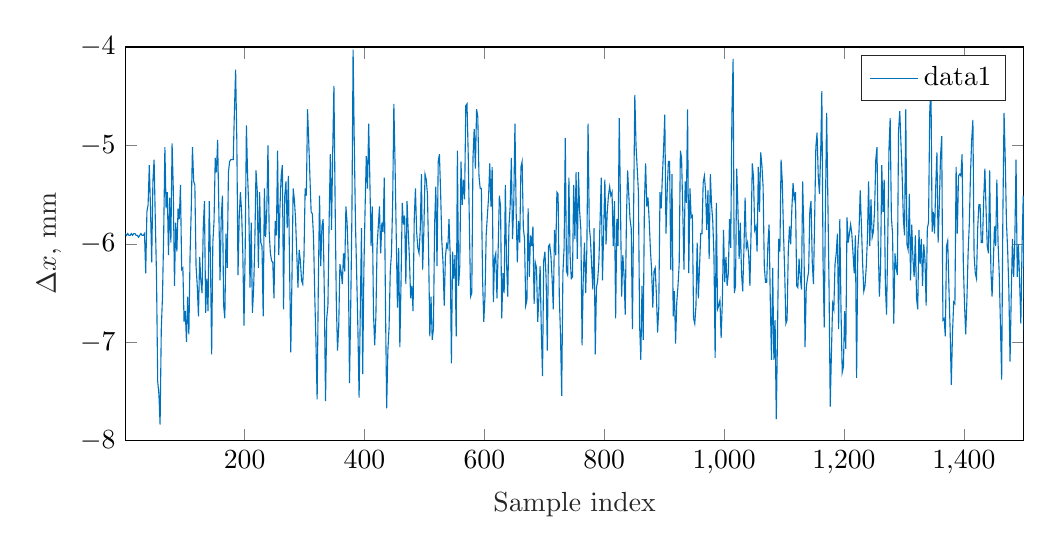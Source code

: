 % This file was created by matlab2tikz.
%
\definecolor{mycolor1}{rgb}{0.0,0.447,0.741}%
%
\begin{tikzpicture}

\begin{axis}[%
width=11.411cm,
height=5cm,
at={(0cm,0cm)},
scale only axis,
xmin=1,
xmax=1500,
xlabel style={font=\color{white!15!black}},
xlabel={Sample index},
ymin=-8,
ymax=-4,
ylabel style={font=\color{white!15!black}},
ylabel={$\Delta x$, mm},
axis background/.style={fill=white},
legend style={legend cell align=left, align=left, draw=white!15!black}
]
\addplot [color=mycolor1]
  table[row sep=crcr]{%
1	-5.896\\
3	-5.914\\
5	-5.896\\
7	-5.914\\
9	-5.914\\
11	-5.896\\
13	-5.914\\
15	-5.896\\
17	-5.896\\
19	-5.914\\
21	-5.914\\
23	-5.933\\
25	-5.914\\
27	-5.896\\
29	-5.914\\
31	-5.914\\
33	-5.896\\
35	-6.299\\
37	-5.676\\
39	-5.603\\
41	-5.2\\
43	-5.64\\
45	-6.189\\
47	-5.365\\
49	-5.145\\
51	-5.75\\
53	-6.317\\
55	-7.397\\
57	-7.526\\
59	-7.837\\
61	-6.866\\
63	-6.537\\
65	-5.896\\
67	-5.017\\
69	-5.64\\
71	-5.475\\
73	-6.116\\
75	-5.53\\
77	-5.988\\
79	-4.98\\
81	-5.438\\
83	-6.427\\
85	-5.786\\
87	-6.079\\
89	-5.64\\
91	-5.75\\
93	-5.402\\
95	-6.262\\
97	-6.244\\
99	-6.793\\
101	-6.683\\
103	-6.995\\
105	-6.537\\
107	-6.921\\
109	-6.116\\
111	-5.64\\
113	-5.017\\
115	-5.365\\
117	-5.402\\
119	-6.226\\
121	-6.427\\
123	-6.738\\
125	-6.134\\
127	-6.372\\
129	-6.5\\
131	-5.841\\
133	-5.566\\
135	-6.702\\
137	-6.354\\
139	-6.683\\
141	-5.566\\
143	-6.152\\
145	-7.123\\
147	-5.988\\
149	-5.768\\
151	-5.127\\
153	-5.273\\
155	-4.944\\
157	-5.658\\
159	-6.372\\
161	-5.731\\
163	-5.511\\
165	-6.628\\
167	-6.757\\
169	-5.896\\
171	-6.244\\
173	-5.273\\
175	-5.164\\
177	-5.145\\
179	-5.145\\
181	-5.145\\
183	-4.651\\
185	-4.23\\
187	-4.944\\
189	-6.317\\
191	-5.731\\
193	-5.475\\
195	-5.676\\
197	-6.097\\
199	-6.83\\
201	-6.042\\
203	-4.797\\
205	-5.31\\
207	-5.64\\
209	-6.445\\
211	-5.786\\
213	-6.702\\
215	-6.464\\
217	-6.006\\
219	-5.255\\
221	-5.457\\
223	-6.244\\
225	-5.475\\
227	-5.988\\
229	-6.024\\
231	-6.738\\
233	-5.438\\
235	-5.933\\
237	-5.658\\
239	-4.999\\
241	-5.878\\
243	-6.097\\
245	-6.171\\
247	-6.189\\
249	-6.555\\
251	-5.768\\
253	-5.914\\
255	-5.054\\
257	-6.116\\
259	-5.621\\
261	-5.31\\
263	-5.2\\
265	-6.665\\
267	-5.511\\
269	-5.365\\
271	-5.841\\
273	-5.31\\
275	-6.207\\
277	-7.104\\
279	-6.354\\
281	-5.438\\
283	-5.548\\
285	-5.75\\
287	-6.097\\
289	-6.445\\
291	-6.061\\
293	-6.171\\
295	-6.372\\
297	-6.409\\
299	-6.134\\
301	-5.438\\
303	-5.511\\
305	-4.633\\
307	-4.962\\
309	-5.328\\
311	-5.676\\
313	-5.695\\
315	-5.933\\
317	-6.519\\
319	-6.995\\
321	-7.581\\
323	-6.409\\
325	-5.511\\
327	-6.226\\
329	-5.823\\
331	-5.75\\
333	-6.519\\
335	-7.599\\
337	-6.757\\
339	-6.628\\
341	-5.768\\
343	-5.09\\
345	-5.859\\
347	-5.054\\
349	-4.395\\
351	-5.585\\
353	-6.592\\
355	-7.086\\
357	-6.848\\
359	-6.207\\
361	-6.281\\
363	-6.409\\
365	-6.097\\
367	-6.281\\
369	-5.621\\
371	-5.786\\
373	-6.171\\
375	-7.416\\
377	-6.647\\
379	-5.713\\
381	-4.028\\
383	-4.999\\
385	-5.804\\
387	-6.317\\
389	-6.866\\
391	-7.562\\
393	-6.683\\
395	-5.841\\
397	-7.324\\
399	-6.262\\
401	-5.64\\
403	-5.109\\
405	-5.438\\
407	-4.779\\
409	-5.365\\
411	-6.024\\
413	-5.621\\
415	-6.702\\
417	-7.031\\
419	-6.738\\
421	-6.024\\
423	-5.823\\
425	-5.621\\
427	-6.097\\
429	-5.786\\
431	-5.878\\
433	-5.328\\
435	-6.61\\
437	-7.672\\
439	-7.086\\
441	-6.848\\
443	-6.281\\
445	-6.097\\
447	-5.585\\
449	-4.578\\
451	-5.2\\
453	-5.933\\
455	-6.647\\
457	-6.042\\
459	-7.05\\
461	-6.372\\
463	-5.585\\
465	-5.804\\
467	-5.713\\
469	-6.409\\
471	-5.566\\
473	-5.878\\
475	-6.152\\
477	-6.555\\
479	-6.427\\
481	-6.683\\
483	-5.75\\
485	-5.438\\
487	-5.878\\
489	-6.042\\
491	-6.097\\
493	-5.859\\
495	-5.292\\
497	-6.262\\
499	-5.878\\
501	-5.292\\
503	-5.347\\
505	-5.493\\
507	-6.097\\
509	-6.94\\
511	-6.537\\
513	-6.976\\
515	-6.866\\
517	-5.804\\
519	-5.42\\
521	-6.226\\
523	-5.164\\
525	-5.09\\
527	-5.475\\
529	-5.969\\
531	-6.189\\
533	-6.628\\
535	-6.134\\
537	-6.006\\
539	-6.042\\
541	-5.75\\
543	-6.116\\
545	-7.214\\
547	-6.079\\
549	-6.354\\
551	-6.116\\
553	-6.94\\
555	-5.054\\
557	-6.427\\
559	-6.226\\
561	-5.164\\
563	-5.603\\
565	-5.347\\
567	-5.548\\
569	-4.596\\
571	-4.578\\
573	-5.072\\
575	-5.804\\
577	-6.537\\
579	-6.5\\
581	-5.127\\
583	-4.834\\
585	-5.237\\
587	-4.633\\
589	-4.706\\
591	-5.31\\
593	-5.438\\
595	-5.438\\
597	-6.354\\
599	-6.793\\
601	-6.537\\
603	-5.914\\
605	-5.713\\
607	-5.53\\
609	-5.182\\
611	-5.621\\
613	-5.219\\
615	-6.592\\
617	-6.152\\
619	-6.097\\
621	-6.555\\
623	-6.061\\
625	-5.511\\
627	-5.621\\
629	-6.757\\
631	-6.299\\
633	-6.5\\
635	-5.402\\
637	-6.189\\
639	-6.537\\
641	-5.823\\
643	-5.621\\
645	-5.127\\
647	-5.951\\
649	-5.603\\
651	-4.779\\
653	-5.676\\
655	-6.189\\
657	-5.768\\
659	-5.988\\
661	-5.219\\
663	-5.164\\
665	-5.841\\
667	-5.951\\
669	-6.628\\
671	-6.573\\
673	-5.64\\
675	-6.335\\
677	-5.914\\
679	-6.024\\
681	-5.823\\
683	-6.61\\
685	-6.189\\
687	-6.244\\
689	-6.793\\
691	-6.537\\
693	-6.226\\
695	-6.885\\
697	-7.343\\
699	-6.171\\
701	-6.079\\
703	-6.354\\
705	-7.086\\
707	-6.024\\
709	-6.006\\
711	-6.116\\
713	-6.354\\
715	-6.665\\
717	-5.859\\
719	-6.116\\
721	-5.475\\
723	-5.493\\
725	-6.537\\
727	-6.921\\
729	-7.544\\
731	-6.299\\
733	-6.042\\
735	-4.926\\
737	-6.281\\
739	-6.317\\
741	-5.328\\
743	-6.116\\
745	-6.354\\
747	-6.335\\
749	-5.402\\
751	-5.951\\
753	-5.273\\
755	-6.152\\
757	-5.273\\
759	-5.676\\
761	-5.859\\
763	-7.031\\
765	-6.335\\
767	-5.988\\
769	-6.5\\
771	-6.042\\
773	-4.779\\
775	-5.823\\
777	-5.951\\
779	-6.226\\
781	-6.464\\
783	-5.841\\
785	-7.123\\
787	-6.445\\
789	-6.372\\
791	-6.189\\
793	-5.768\\
795	-5.328\\
797	-6.372\\
799	-5.878\\
801	-5.347\\
803	-6.006\\
805	-5.676\\
807	-5.511\\
809	-5.42\\
811	-5.511\\
813	-5.475\\
815	-6.024\\
817	-5.566\\
819	-6.757\\
821	-5.75\\
823	-6.024\\
825	-4.724\\
827	-5.566\\
829	-6.537\\
831	-6.116\\
833	-6.317\\
835	-6.72\\
837	-5.75\\
839	-5.255\\
841	-5.511\\
843	-5.75\\
845	-5.841\\
847	-6.866\\
849	-5.658\\
851	-4.486\\
853	-4.999\\
855	-5.237\\
857	-5.475\\
859	-6.83\\
861	-7.178\\
863	-6.427\\
865	-6.976\\
867	-5.585\\
869	-5.182\\
871	-5.621\\
873	-5.53\\
875	-5.768\\
877	-6.061\\
879	-6.262\\
881	-6.647\\
883	-6.281\\
885	-6.244\\
887	-6.519\\
889	-6.903\\
891	-6.647\\
893	-5.475\\
895	-5.64\\
897	-5.31\\
899	-5.035\\
901	-4.688\\
903	-5.896\\
905	-5.475\\
907	-5.164\\
909	-5.164\\
911	-6.262\\
913	-5.292\\
915	-6.738\\
917	-6.482\\
919	-7.013\\
921	-6.592\\
923	-6.427\\
925	-6.207\\
927	-5.054\\
929	-5.127\\
931	-5.658\\
933	-6.262\\
935	-5.365\\
937	-5.585\\
939	-4.633\\
941	-6.299\\
943	-5.438\\
945	-5.731\\
947	-5.713\\
949	-6.757\\
951	-6.812\\
953	-6.628\\
955	-5.988\\
957	-6.555\\
959	-6.226\\
961	-5.896\\
963	-5.896\\
965	-5.383\\
967	-5.31\\
969	-5.457\\
971	-5.859\\
973	-5.457\\
975	-6.152\\
977	-5.292\\
979	-5.603\\
981	-5.768\\
983	-6.116\\
985	-7.159\\
987	-5.585\\
989	-6.665\\
991	-6.628\\
993	-6.573\\
995	-6.958\\
997	-6.592\\
999	-5.859\\
1001	-6.39\\
1003	-6.134\\
1005	-6.427\\
1007	-6.299\\
1009	-5.75\\
1011	-6.042\\
1013	-4.669\\
1015	-4.12\\
1017	-6.5\\
1019	-6.427\\
1021	-5.237\\
1023	-5.64\\
1025	-6.152\\
1027	-5.786\\
1029	-6.299\\
1031	-6.482\\
1033	-6.061\\
1035	-5.53\\
1037	-6.042\\
1039	-5.988\\
1041	-6.116\\
1043	-6.427\\
1045	-5.859\\
1047	-5.182\\
1049	-5.328\\
1051	-5.859\\
1053	-5.823\\
1055	-6.079\\
1057	-5.219\\
1059	-5.676\\
1061	-5.072\\
1063	-5.2\\
1065	-5.42\\
1067	-6.226\\
1069	-6.39\\
1071	-6.39\\
1073	-6.006\\
1075	-5.804\\
1077	-6.573\\
1079	-7.178\\
1081	-6.244\\
1083	-7.178\\
1085	-6.775\\
1087	-7.782\\
1089	-6.94\\
1091	-5.951\\
1093	-6.079\\
1095	-5.145\\
1097	-5.365\\
1099	-5.878\\
1101	-6.281\\
1103	-6.812\\
1105	-6.775\\
1107	-6.079\\
1109	-5.823\\
1111	-6.006\\
1113	-5.64\\
1115	-5.383\\
1117	-5.548\\
1119	-5.475\\
1121	-6.427\\
1123	-6.445\\
1125	-6.152\\
1127	-6.335\\
1129	-6.464\\
1131	-5.365\\
1133	-5.914\\
1135	-7.05\\
1137	-6.445\\
1139	-6.354\\
1141	-6.281\\
1143	-5.658\\
1145	-5.566\\
1147	-6.189\\
1149	-6.409\\
1151	-5.75\\
1153	-5.017\\
1155	-4.871\\
1157	-5.31\\
1159	-5.493\\
1161	-5.09\\
1163	-4.449\\
1165	-6.171\\
1167	-6.848\\
1169	-5.64\\
1171	-4.669\\
1173	-5.53\\
1175	-6.427\\
1177	-7.654\\
1179	-7.104\\
1181	-6.61\\
1183	-6.665\\
1185	-6.207\\
1187	-6.097\\
1189	-5.896\\
1191	-6.866\\
1193	-5.75\\
1195	-6.683\\
1197	-7.306\\
1199	-7.251\\
1201	-6.683\\
1203	-7.068\\
1205	-5.731\\
1207	-5.988\\
1209	-5.896\\
1211	-5.804\\
1213	-5.896\\
1215	-6.097\\
1217	-6.299\\
1219	-5.914\\
1221	-7.361\\
1223	-6.061\\
1225	-5.878\\
1227	-5.457\\
1229	-5.804\\
1231	-6.189\\
1233	-6.482\\
1235	-6.427\\
1237	-6.244\\
1239	-5.951\\
1241	-5.365\\
1243	-6.024\\
1245	-5.548\\
1247	-5.933\\
1249	-5.878\\
1251	-5.658\\
1253	-5.145\\
1255	-5.017\\
1257	-5.969\\
1259	-6.537\\
1261	-6.226\\
1263	-5.2\\
1265	-5.676\\
1267	-5.347\\
1269	-6.427\\
1271	-6.72\\
1273	-5.951\\
1275	-5.035\\
1277	-4.724\\
1279	-5.731\\
1281	-5.896\\
1283	-6.812\\
1285	-6.097\\
1287	-6.244\\
1289	-6.317\\
1291	-4.852\\
1293	-4.651\\
1295	-4.98\\
1297	-5.31\\
1299	-5.75\\
1301	-5.914\\
1303	-4.633\\
1305	-6.006\\
1307	-6.061\\
1309	-5.493\\
1311	-6.372\\
1313	-5.804\\
1315	-6.152\\
1317	-6.335\\
1319	-5.914\\
1321	-6.555\\
1323	-6.665\\
1325	-5.859\\
1327	-6.207\\
1329	-5.951\\
1331	-6.427\\
1333	-6.006\\
1335	-6.152\\
1337	-6.628\\
1339	-5.841\\
1341	-5.786\\
1343	-4.669\\
1345	-4.358\\
1347	-5.878\\
1349	-5.676\\
1351	-5.896\\
1353	-5.42\\
1355	-5.072\\
1357	-5.988\\
1359	-5.603\\
1361	-5.109\\
1363	-4.907\\
1365	-6.775\\
1367	-6.757\\
1369	-6.94\\
1371	-6.024\\
1373	-5.969\\
1375	-6.445\\
1377	-6.866\\
1379	-7.434\\
1381	-6.903\\
1383	-6.592\\
1385	-6.61\\
1387	-5.219\\
1389	-5.896\\
1391	-5.31\\
1393	-5.292\\
1395	-5.31\\
1397	-5.09\\
1399	-6.189\\
1401	-6.61\\
1403	-6.921\\
1405	-6.573\\
1407	-6.097\\
1409	-5.804\\
1411	-5.292\\
1413	-4.944\\
1415	-4.742\\
1417	-6.116\\
1419	-6.299\\
1421	-6.354\\
1423	-5.841\\
1425	-5.603\\
1427	-5.603\\
1429	-5.988\\
1431	-5.988\\
1433	-5.548\\
1435	-5.237\\
1437	-5.658\\
1439	-6.024\\
1441	-6.097\\
1443	-5.255\\
1445	-6.262\\
1447	-6.537\\
1449	-6.207\\
1451	-5.823\\
1453	-6.024\\
1455	-5.347\\
1457	-5.988\\
1459	-6.317\\
1461	-6.83\\
1463	-7.379\\
1465	-5.713\\
1467	-4.669\\
1469	-5.145\\
1471	-5.786\\
1473	-6.061\\
1475	-6.464\\
1477	-7.196\\
1479	-6.519\\
1481	-5.951\\
1483	-6.335\\
1485	-5.951\\
1487	-5.145\\
1489	-6.335\\
1491	-6.006\\
1493	-6.39\\
1495	-6.812\\
1497	-6.024\\
1499	-5.511\\
1501	-7.05\\
};
\addlegendentry{data1}

\end{axis}
\end{tikzpicture}%
